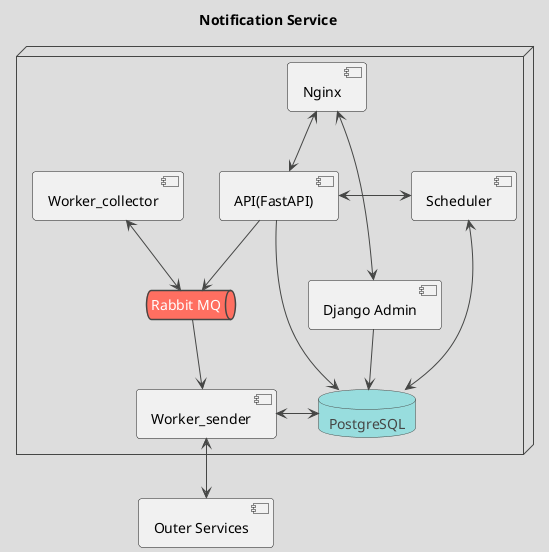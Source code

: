 @startuml
!theme toy
skinparam componentStyle uml2

title "Notification Service"

component "Outer Services" as ext_serv

node {
queue "Rabbit MQ" as rabbit
database "PostgreSQL" as postgres

component "Django Admin" as django_admin
component "Scheduler" as scheduler
component "Worker_sender" as worker

component "Worker_collector" as worker2

component "API(FastAPI)" as api

component "Nginx" as nginx
nginx <--> api
nginx <--> django_admin
api --> rabbit
scheduler <-> postgres
scheduler <-> api
django_admin -> postgres
rabbit --> worker
worker <-> postgres
worker2 <--> rabbit
worker <--> ext_serv
api --> postgres

}
@enduml